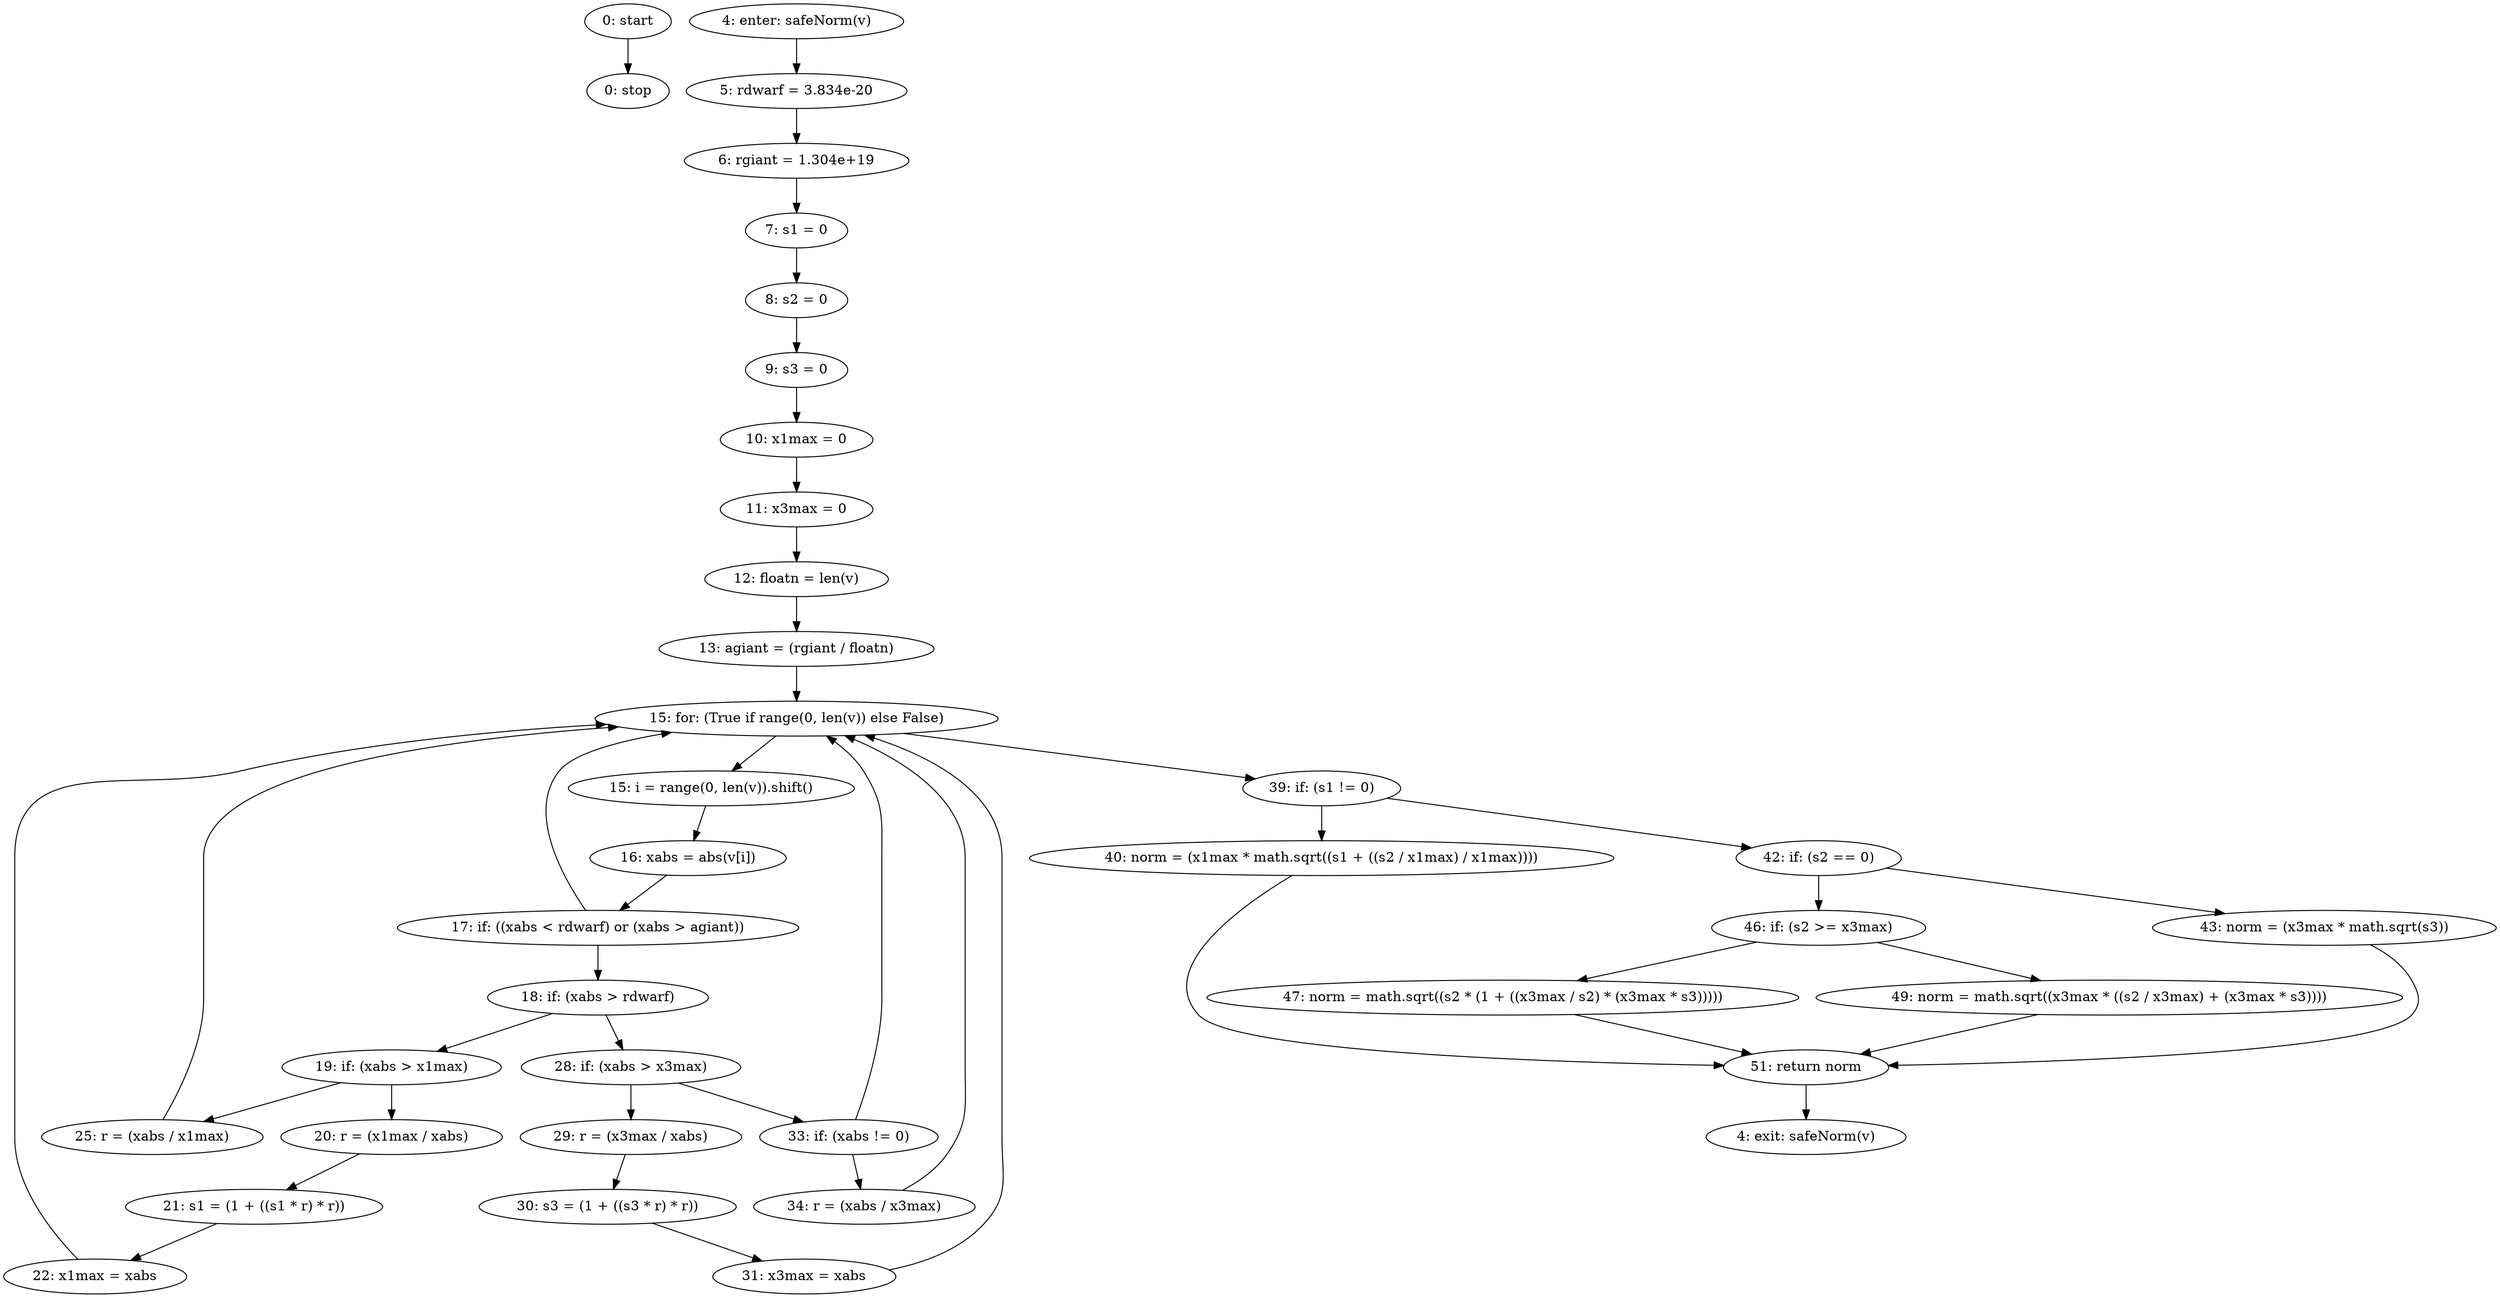 strict digraph "" {
	node [label="\N"];
	0	[label="0: start"];
	36	[label="0: stop"];
	0 -> 36;
	1	[label="4: enter: safeNorm(v)"];
	3	[label="5: rdwarf = 3.834e-20"];
	1 -> 3;
	4	[label="6: rgiant = 1.304e+19"];
	3 -> 4;
	2	[label="4: exit: safeNorm(v)"];
	35	[label="51: return norm"];
	35 -> 2;
	5	[label="7: s1 = 0"];
	4 -> 5;
	6	[label="8: s2 = 0"];
	5 -> 6;
	7	[label="9: s3 = 0"];
	6 -> 7;
	8	[label="10: x1max = 0"];
	7 -> 8;
	9	[label="11: x3max = 0"];
	8 -> 9;
	10	[label="12: floatn = len(v)"];
	9 -> 10;
	11	[label="13: agiant = (rgiant / floatn)"];
	10 -> 11;
	12	[label="15: for: (True if range(0, len(v)) else False)"];
	11 -> 12;
	13	[label="15: i = range(0, len(v)).shift()"];
	12 -> 13;
	28	[label="39: if: (s1 != 0)"];
	12 -> 28;
	14	[label="16: xabs = abs(v[i])"];
	13 -> 14;
	29	[label="40: norm = (x1max * math.sqrt((s1 + ((s2 / x1max) / x1max))))"];
	28 -> 29;
	30	[label="42: if: (s2 == 0)"];
	28 -> 30;
	20	[label="22: x1max = xabs"];
	20 -> 12;
	21	[label="25: r = (xabs / x1max)"];
	21 -> 12;
	25	[label="31: x3max = xabs"];
	25 -> 12;
	27	[label="34: r = (xabs / x3max)"];
	27 -> 12;
	26	[label="33: if: (xabs != 0)"];
	26 -> 12;
	26 -> 27;
	15	[label="17: if: ((xabs < rdwarf) or (xabs > agiant))"];
	15 -> 12;
	16	[label="18: if: (xabs > rdwarf)"];
	15 -> 16;
	17	[label="19: if: (xabs > x1max)"];
	16 -> 17;
	22	[label="28: if: (xabs > x3max)"];
	16 -> 22;
	14 -> 15;
	17 -> 21;
	18	[label="20: r = (x1max / xabs)"];
	17 -> 18;
	22 -> 26;
	23	[label="29: r = (x3max / xabs)"];
	22 -> 23;
	19	[label="21: s1 = (1 + ((s1 * r) * r))"];
	18 -> 19;
	19 -> 20;
	24	[label="30: s3 = (1 + ((s3 * r) * r))"];
	23 -> 24;
	24 -> 25;
	29 -> 35;
	31	[label="43: norm = (x3max * math.sqrt(s3))"];
	30 -> 31;
	32	[label="46: if: (s2 >= x3max)"];
	30 -> 32;
	31 -> 35;
	33	[label="47: norm = math.sqrt((s2 * (1 + ((x3max / s2) * (x3max * s3)))))"];
	32 -> 33;
	34	[label="49: norm = math.sqrt((x3max * ((s2 / x3max) + (x3max * s3))))"];
	32 -> 34;
	33 -> 35;
	34 -> 35;
}
